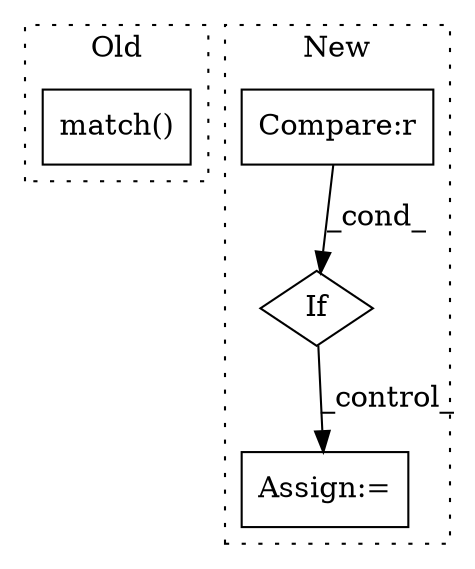 digraph G {
subgraph cluster0 {
1 [label="match()" a="75" s="23075,23122" l="34,1" shape="box"];
label = "Old";
style="dotted";
}
subgraph cluster1 {
2 [label="If" a="96" s="23118" l="3" shape="diamond"];
3 [label="Compare:r" a="40" s="23147" l="16" shape="box"];
4 [label="Assign:=" a="68" s="23196" l="3" shape="box"];
label = "New";
style="dotted";
}
2 -> 4 [label="_control_"];
3 -> 2 [label="_cond_"];
}